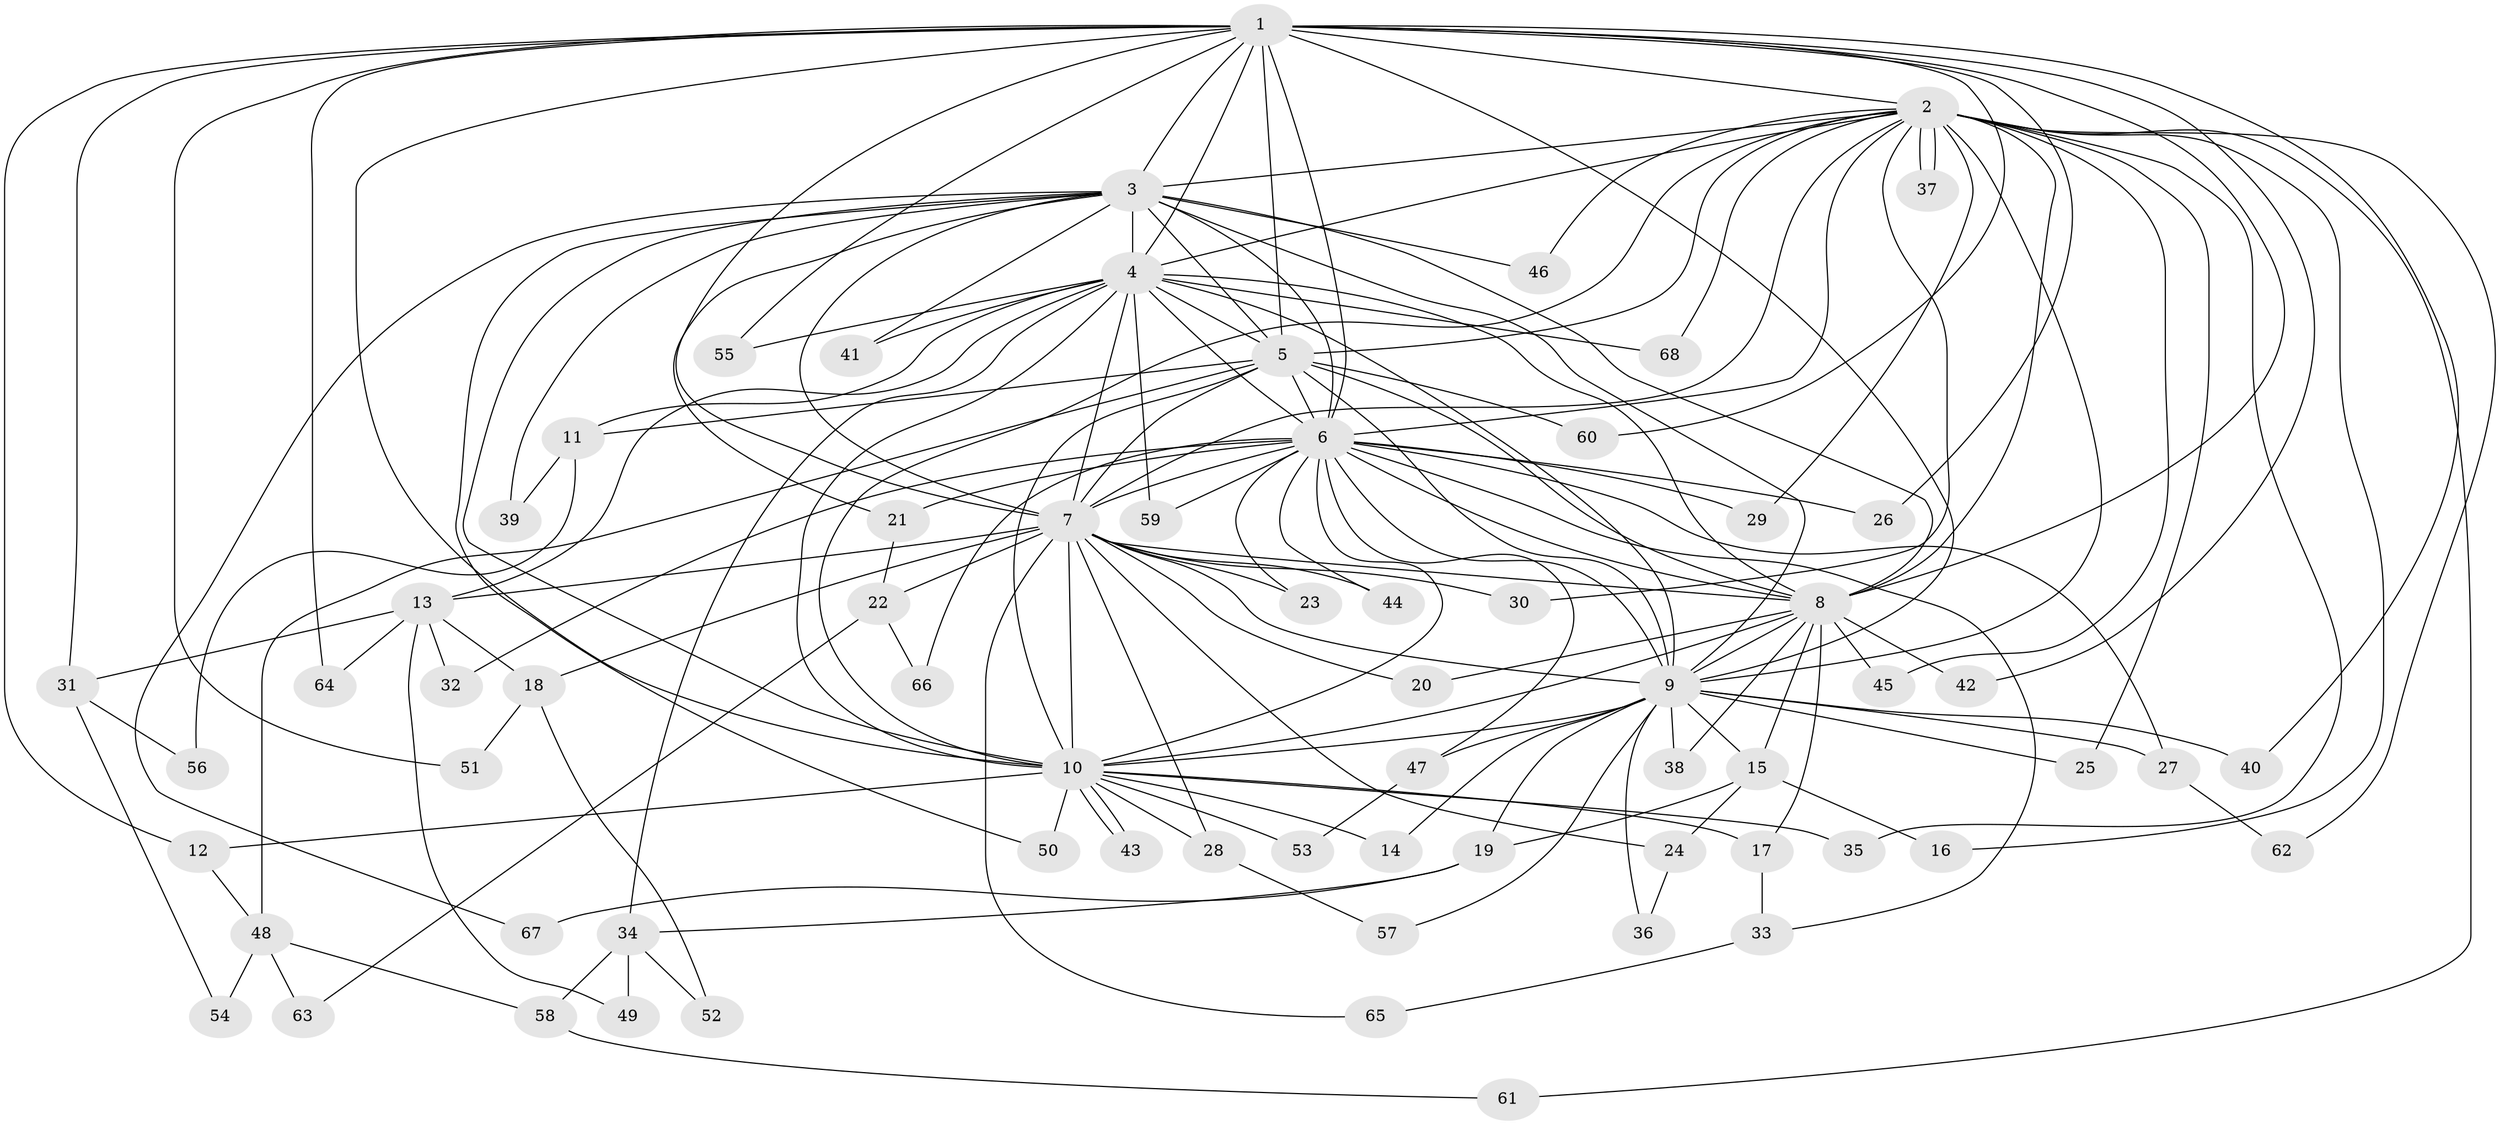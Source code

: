 // Generated by graph-tools (version 1.1) at 2025/49/03/09/25 03:49:33]
// undirected, 68 vertices, 161 edges
graph export_dot {
graph [start="1"]
  node [color=gray90,style=filled];
  1;
  2;
  3;
  4;
  5;
  6;
  7;
  8;
  9;
  10;
  11;
  12;
  13;
  14;
  15;
  16;
  17;
  18;
  19;
  20;
  21;
  22;
  23;
  24;
  25;
  26;
  27;
  28;
  29;
  30;
  31;
  32;
  33;
  34;
  35;
  36;
  37;
  38;
  39;
  40;
  41;
  42;
  43;
  44;
  45;
  46;
  47;
  48;
  49;
  50;
  51;
  52;
  53;
  54;
  55;
  56;
  57;
  58;
  59;
  60;
  61;
  62;
  63;
  64;
  65;
  66;
  67;
  68;
  1 -- 2;
  1 -- 3;
  1 -- 4;
  1 -- 5;
  1 -- 6;
  1 -- 7;
  1 -- 8;
  1 -- 9;
  1 -- 10;
  1 -- 12;
  1 -- 26;
  1 -- 31;
  1 -- 40;
  1 -- 42;
  1 -- 51;
  1 -- 55;
  1 -- 60;
  1 -- 64;
  2 -- 3;
  2 -- 4;
  2 -- 5;
  2 -- 6;
  2 -- 7;
  2 -- 8;
  2 -- 9;
  2 -- 10;
  2 -- 16;
  2 -- 25;
  2 -- 29;
  2 -- 30;
  2 -- 35;
  2 -- 37;
  2 -- 37;
  2 -- 45;
  2 -- 46;
  2 -- 61;
  2 -- 62;
  2 -- 68;
  3 -- 4;
  3 -- 5;
  3 -- 6;
  3 -- 7;
  3 -- 8;
  3 -- 9;
  3 -- 10;
  3 -- 21;
  3 -- 39;
  3 -- 41;
  3 -- 46;
  3 -- 50;
  3 -- 67;
  4 -- 5;
  4 -- 6;
  4 -- 7;
  4 -- 8;
  4 -- 9;
  4 -- 10;
  4 -- 11;
  4 -- 13;
  4 -- 34;
  4 -- 41;
  4 -- 55;
  4 -- 59;
  4 -- 68;
  5 -- 6;
  5 -- 7;
  5 -- 8;
  5 -- 9;
  5 -- 10;
  5 -- 11;
  5 -- 48;
  5 -- 60;
  6 -- 7;
  6 -- 8;
  6 -- 9;
  6 -- 10;
  6 -- 21;
  6 -- 23;
  6 -- 26;
  6 -- 27;
  6 -- 29;
  6 -- 32;
  6 -- 33;
  6 -- 44;
  6 -- 47;
  6 -- 59;
  6 -- 66;
  7 -- 8;
  7 -- 9;
  7 -- 10;
  7 -- 13;
  7 -- 18;
  7 -- 20;
  7 -- 22;
  7 -- 23;
  7 -- 24;
  7 -- 28;
  7 -- 30;
  7 -- 44;
  7 -- 65;
  8 -- 9;
  8 -- 10;
  8 -- 15;
  8 -- 17;
  8 -- 20;
  8 -- 38;
  8 -- 42;
  8 -- 45;
  9 -- 10;
  9 -- 14;
  9 -- 15;
  9 -- 19;
  9 -- 25;
  9 -- 27;
  9 -- 36;
  9 -- 38;
  9 -- 40;
  9 -- 47;
  9 -- 57;
  10 -- 12;
  10 -- 14;
  10 -- 17;
  10 -- 28;
  10 -- 35;
  10 -- 43;
  10 -- 43;
  10 -- 50;
  10 -- 53;
  11 -- 39;
  11 -- 56;
  12 -- 48;
  13 -- 18;
  13 -- 31;
  13 -- 32;
  13 -- 49;
  13 -- 64;
  15 -- 16;
  15 -- 19;
  15 -- 24;
  17 -- 33;
  18 -- 51;
  18 -- 52;
  19 -- 34;
  19 -- 67;
  21 -- 22;
  22 -- 63;
  22 -- 66;
  24 -- 36;
  27 -- 62;
  28 -- 57;
  31 -- 54;
  31 -- 56;
  33 -- 65;
  34 -- 49;
  34 -- 52;
  34 -- 58;
  47 -- 53;
  48 -- 54;
  48 -- 58;
  48 -- 63;
  58 -- 61;
}
